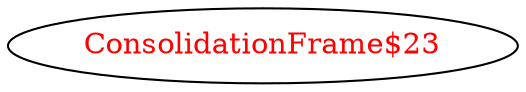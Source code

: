 digraph dependencyGraph {
 concentrate=true;
 ranksep="2.0";
 rankdir="LR"; 
 splines="ortho";
"ConsolidationFrame$23" [fontcolor="red"];
}